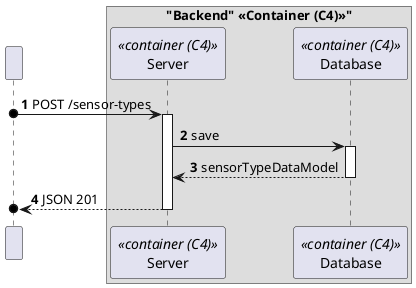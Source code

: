 @startuml
'https://plantuml.com/sequence-diagram
!pragma layout smetana

autonumber

participant " " as HTTP

box "Backend" <<Container (C4)>>"
    participant "Server" as SE<<container (C4)>>
    participant "Database" as DB<<container (C4)>>
end box


HTTP o-> SE : POST /sensor-types
activate SE

SE -> DB : save
activate DB

DB --> SE : sensorTypeDataModel
deactivate DB


SE -->o HTTP : JSON 201
deactivate SE

deactivate HTTP


@enduml